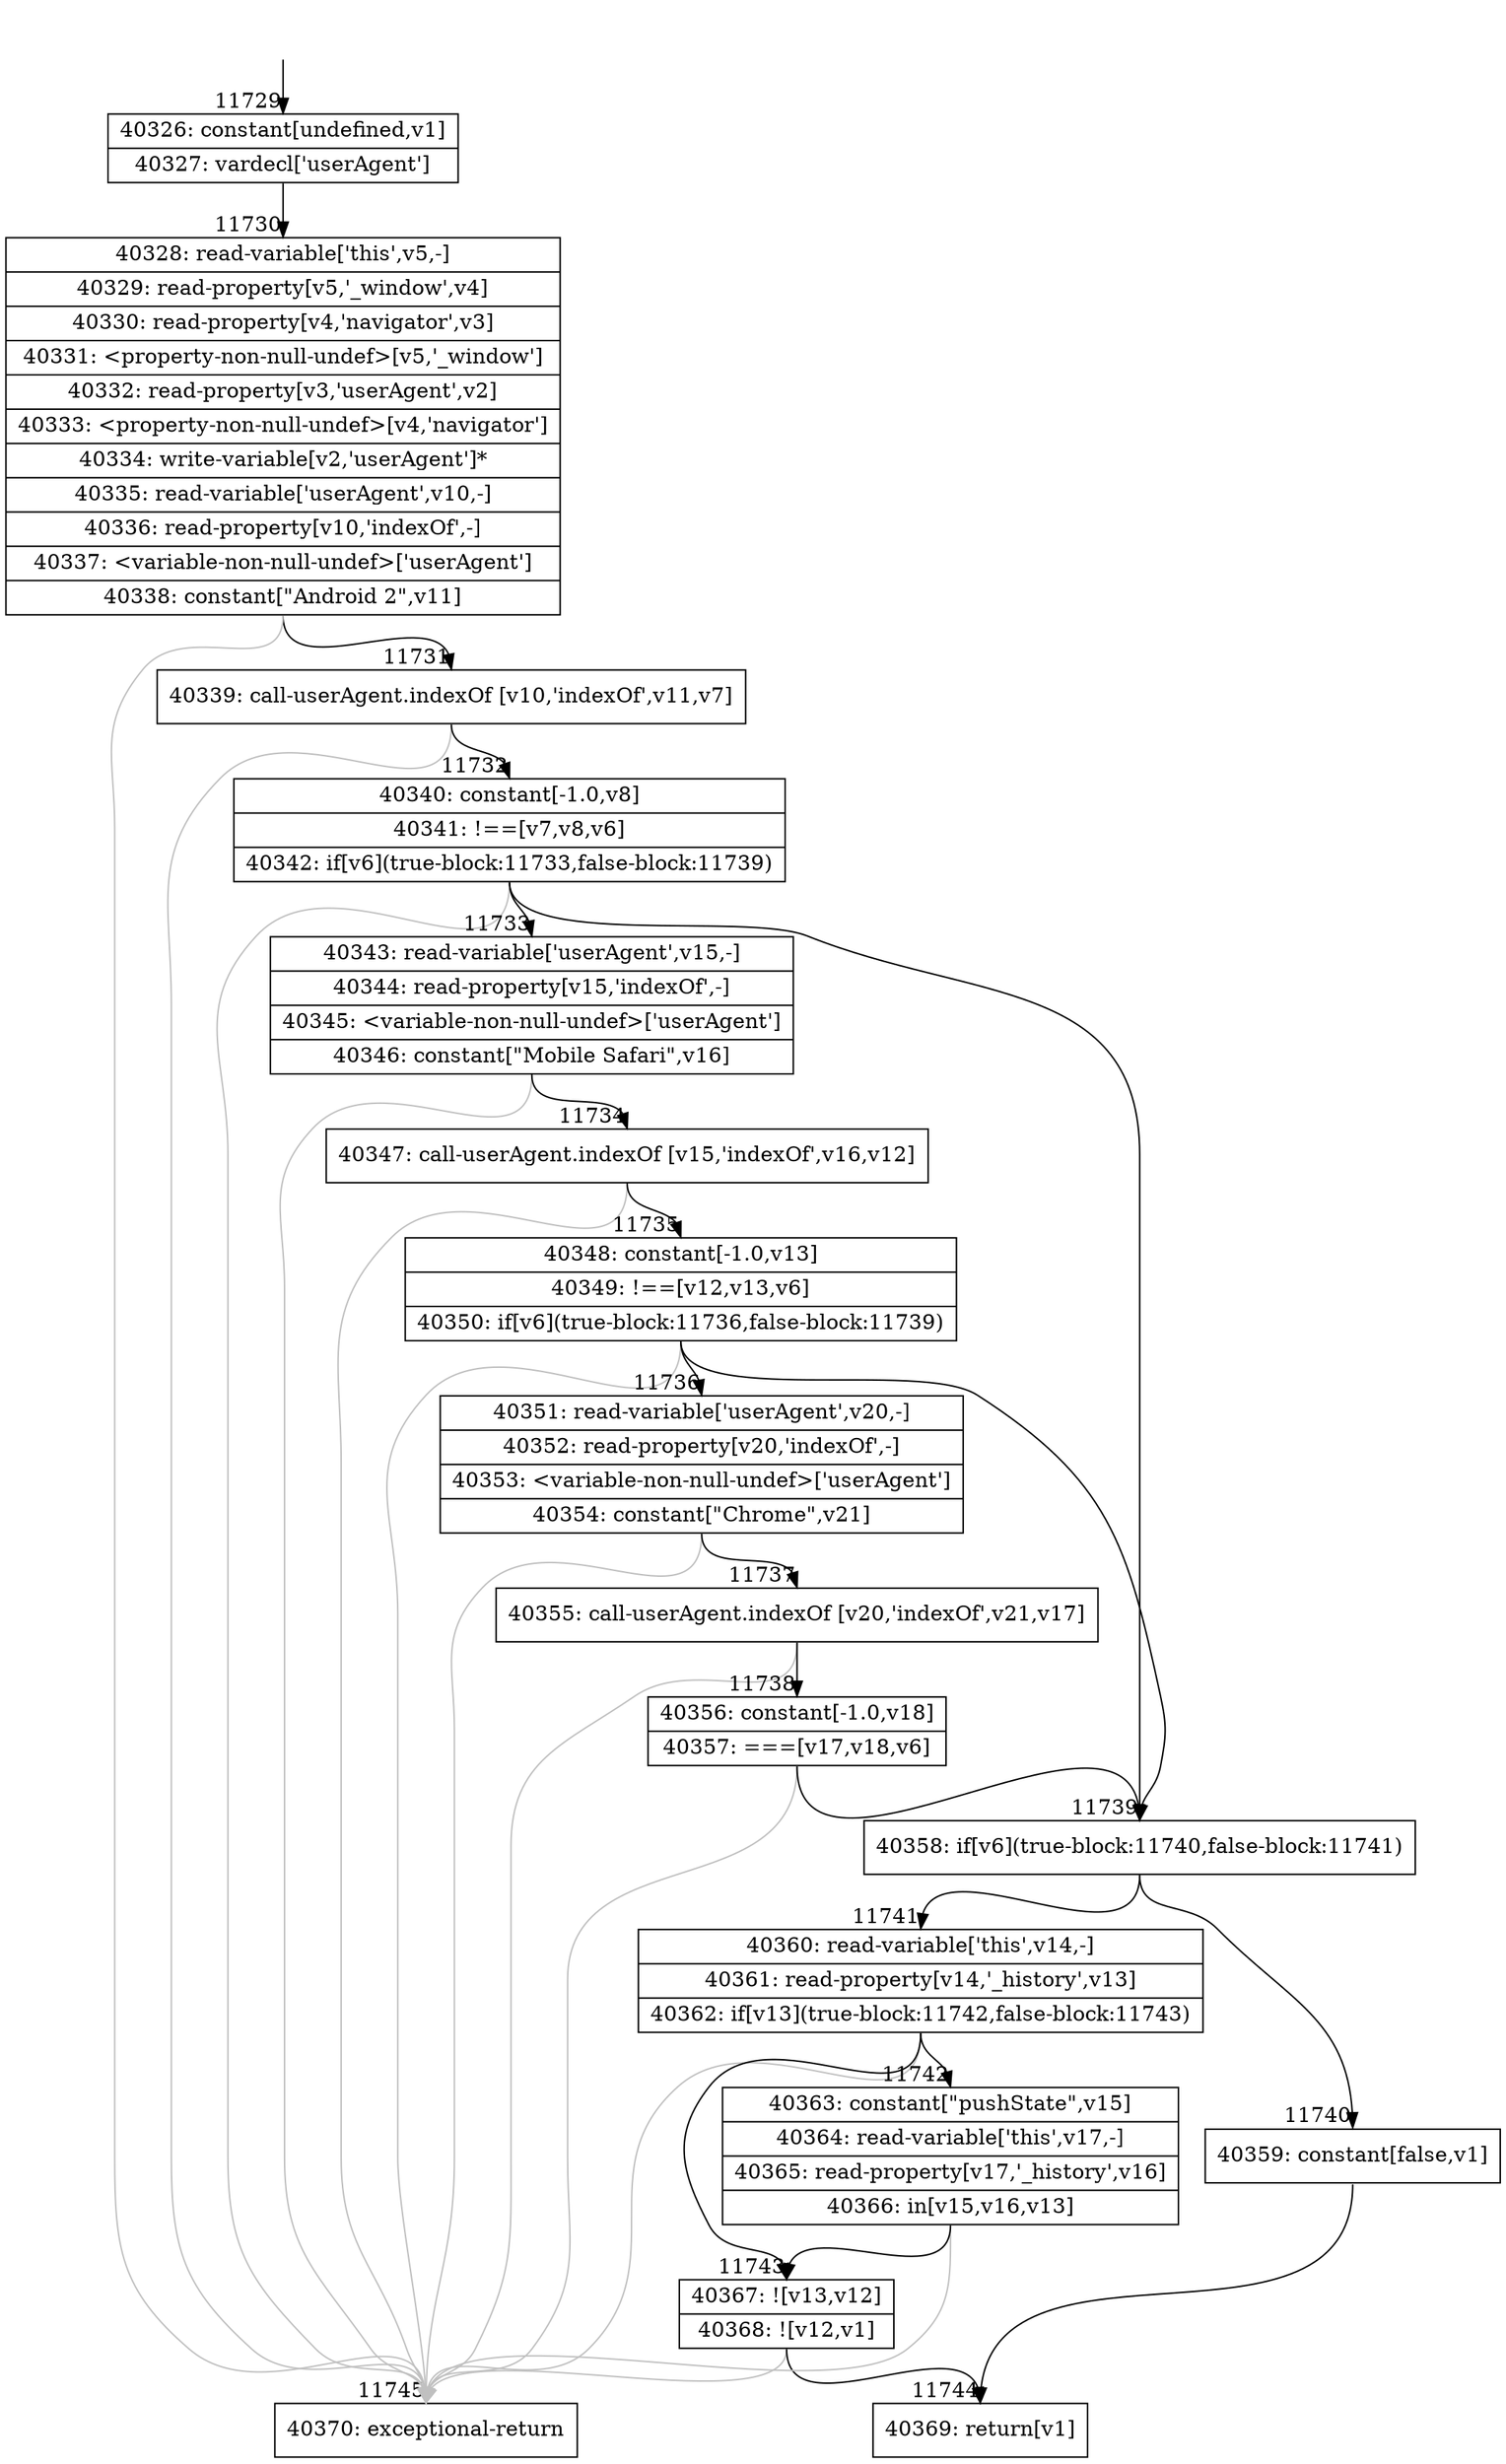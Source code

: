 digraph {
rankdir="TD"
BB_entry966[shape=none,label=""];
BB_entry966 -> BB11729 [tailport=s, headport=n, headlabel="    11729"]
BB11729 [shape=record label="{40326: constant[undefined,v1]|40327: vardecl['userAgent']}" ] 
BB11729 -> BB11730 [tailport=s, headport=n, headlabel="      11730"]
BB11730 [shape=record label="{40328: read-variable['this',v5,-]|40329: read-property[v5,'_window',v4]|40330: read-property[v4,'navigator',v3]|40331: \<property-non-null-undef\>[v5,'_window']|40332: read-property[v3,'userAgent',v2]|40333: \<property-non-null-undef\>[v4,'navigator']|40334: write-variable[v2,'userAgent']*|40335: read-variable['userAgent',v10,-]|40336: read-property[v10,'indexOf',-]|40337: \<variable-non-null-undef\>['userAgent']|40338: constant[\"Android 2\",v11]}" ] 
BB11730 -> BB11731 [tailport=s, headport=n, headlabel="      11731"]
BB11730 -> BB11745 [tailport=s, headport=n, color=gray, headlabel="      11745"]
BB11731 [shape=record label="{40339: call-userAgent.indexOf [v10,'indexOf',v11,v7]}" ] 
BB11731 -> BB11732 [tailport=s, headport=n, headlabel="      11732"]
BB11731 -> BB11745 [tailport=s, headport=n, color=gray]
BB11732 [shape=record label="{40340: constant[-1.0,v8]|40341: !==[v7,v8,v6]|40342: if[v6](true-block:11733,false-block:11739)}" ] 
BB11732 -> BB11739 [tailport=s, headport=n, headlabel="      11739"]
BB11732 -> BB11733 [tailport=s, headport=n, headlabel="      11733"]
BB11732 -> BB11745 [tailport=s, headport=n, color=gray]
BB11733 [shape=record label="{40343: read-variable['userAgent',v15,-]|40344: read-property[v15,'indexOf',-]|40345: \<variable-non-null-undef\>['userAgent']|40346: constant[\"Mobile Safari\",v16]}" ] 
BB11733 -> BB11734 [tailport=s, headport=n, headlabel="      11734"]
BB11733 -> BB11745 [tailport=s, headport=n, color=gray]
BB11734 [shape=record label="{40347: call-userAgent.indexOf [v15,'indexOf',v16,v12]}" ] 
BB11734 -> BB11735 [tailport=s, headport=n, headlabel="      11735"]
BB11734 -> BB11745 [tailport=s, headport=n, color=gray]
BB11735 [shape=record label="{40348: constant[-1.0,v13]|40349: !==[v12,v13,v6]|40350: if[v6](true-block:11736,false-block:11739)}" ] 
BB11735 -> BB11739 [tailport=s, headport=n]
BB11735 -> BB11736 [tailport=s, headport=n, headlabel="      11736"]
BB11735 -> BB11745 [tailport=s, headport=n, color=gray]
BB11736 [shape=record label="{40351: read-variable['userAgent',v20,-]|40352: read-property[v20,'indexOf',-]|40353: \<variable-non-null-undef\>['userAgent']|40354: constant[\"Chrome\",v21]}" ] 
BB11736 -> BB11737 [tailport=s, headport=n, headlabel="      11737"]
BB11736 -> BB11745 [tailport=s, headport=n, color=gray]
BB11737 [shape=record label="{40355: call-userAgent.indexOf [v20,'indexOf',v21,v17]}" ] 
BB11737 -> BB11738 [tailport=s, headport=n, headlabel="      11738"]
BB11737 -> BB11745 [tailport=s, headport=n, color=gray]
BB11738 [shape=record label="{40356: constant[-1.0,v18]|40357: ===[v17,v18,v6]}" ] 
BB11738 -> BB11739 [tailport=s, headport=n]
BB11738 -> BB11745 [tailport=s, headport=n, color=gray]
BB11739 [shape=record label="{40358: if[v6](true-block:11740,false-block:11741)}" ] 
BB11739 -> BB11740 [tailport=s, headport=n, headlabel="      11740"]
BB11739 -> BB11741 [tailport=s, headport=n, headlabel="      11741"]
BB11740 [shape=record label="{40359: constant[false,v1]}" ] 
BB11740 -> BB11744 [tailport=s, headport=n, headlabel="      11744"]
BB11741 [shape=record label="{40360: read-variable['this',v14,-]|40361: read-property[v14,'_history',v13]|40362: if[v13](true-block:11742,false-block:11743)}" ] 
BB11741 -> BB11743 [tailport=s, headport=n, headlabel="      11743"]
BB11741 -> BB11742 [tailport=s, headport=n, headlabel="      11742"]
BB11741 -> BB11745 [tailport=s, headport=n, color=gray]
BB11742 [shape=record label="{40363: constant[\"pushState\",v15]|40364: read-variable['this',v17,-]|40365: read-property[v17,'_history',v16]|40366: in[v15,v16,v13]}" ] 
BB11742 -> BB11743 [tailport=s, headport=n]
BB11742 -> BB11745 [tailport=s, headport=n, color=gray]
BB11743 [shape=record label="{40367: ![v13,v12]|40368: ![v12,v1]}" ] 
BB11743 -> BB11744 [tailport=s, headport=n]
BB11743 -> BB11745 [tailport=s, headport=n, color=gray]
BB11744 [shape=record label="{40369: return[v1]}" ] 
BB11745 [shape=record label="{40370: exceptional-return}" ] 
//#$~ 21692
}
